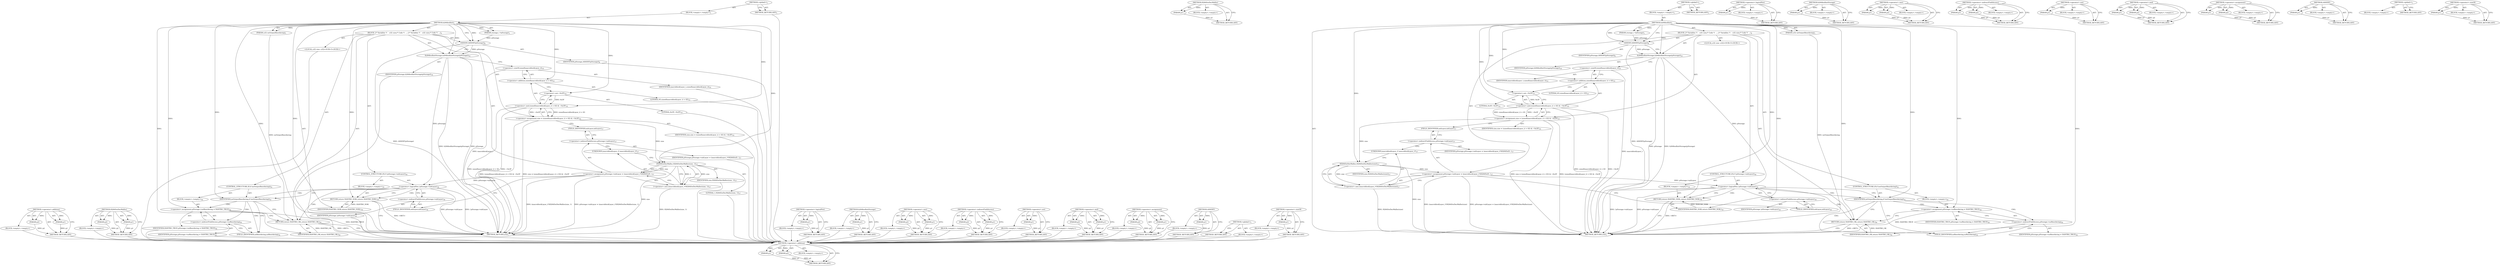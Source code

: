 digraph "&lt;operator&gt;.sizeOf" {
vulnerable_93 [label=<(METHOD,&lt;operator&gt;.addition)>];
vulnerable_94 [label=<(PARAM,p1)>];
vulnerable_95 [label=<(PARAM,p2)>];
vulnerable_96 [label=<(BLOCK,&lt;empty&gt;,&lt;empty&gt;)>];
vulnerable_97 [label=<(METHOD_RETURN,ANY)>];
vulnerable_116 [label=<(METHOD,H264SwDecMalloc)>];
vulnerable_117 [label=<(PARAM,p1)>];
vulnerable_118 [label=<(BLOCK,&lt;empty&gt;,&lt;empty&gt;)>];
vulnerable_119 [label=<(METHOD_RETURN,ANY)>];
vulnerable_6 [label=<(METHOD,&lt;global&gt;)<SUB>1</SUB>>];
vulnerable_7 [label=<(BLOCK,&lt;empty&gt;,&lt;empty&gt;)<SUB>1</SUB>>];
vulnerable_8 [label=<(METHOD,h264bsdInit)<SUB>1</SUB>>];
vulnerable_9 [label=<(PARAM,storage_t *pStorage)<SUB>1</SUB>>];
vulnerable_10 [label=<(PARAM,u32 noOutputReordering)<SUB>1</SUB>>];
vulnerable_11 [label=<(BLOCK,{

/* Variables */
    u32 size;
/* Code */

  ...,{

/* Variables */
    u32 size;
/* Code */

  ...)<SUB>2</SUB>>];
vulnerable_12 [label="<(LOCAL,u32 size: u32)<SUB>5</SUB>>"];
vulnerable_13 [label=<(ASSERT,ASSERT(pStorage))<SUB>8</SUB>>];
vulnerable_14 [label=<(IDENTIFIER,pStorage,ASSERT(pStorage))<SUB>8</SUB>>];
vulnerable_15 [label=<(h264bsdInitStorage,h264bsdInitStorage(pStorage))<SUB>10</SUB>>];
vulnerable_16 [label=<(IDENTIFIER,pStorage,h264bsdInitStorage(pStorage))<SUB>10</SUB>>];
vulnerable_17 [label=<(&lt;operator&gt;.assignment,size = (sizeof(macroblockLayer_t) + 63) &amp; ~0x3F)<SUB>15</SUB>>];
vulnerable_18 [label=<(IDENTIFIER,size,size = (sizeof(macroblockLayer_t) + 63) &amp; ~0x3F)<SUB>15</SUB>>];
vulnerable_19 [label=<(&lt;operator&gt;.and,(sizeof(macroblockLayer_t) + 63) &amp; ~0x3F)<SUB>15</SUB>>];
vulnerable_20 [label=<(&lt;operator&gt;.addition,sizeof(macroblockLayer_t) + 63)<SUB>15</SUB>>];
vulnerable_21 [label=<(&lt;operator&gt;.sizeOf,sizeof(macroblockLayer_t))<SUB>15</SUB>>];
vulnerable_22 [label=<(IDENTIFIER,macroblockLayer_t,sizeof(macroblockLayer_t))<SUB>15</SUB>>];
vulnerable_23 [label=<(LITERAL,63,sizeof(macroblockLayer_t) + 63)<SUB>15</SUB>>];
vulnerable_24 [label=<(&lt;operator&gt;.not,~0x3F)<SUB>15</SUB>>];
vulnerable_25 [label=<(LITERAL,0x3F,~0x3F)<SUB>15</SUB>>];
vulnerable_26 [label=<(&lt;operator&gt;.assignment,pStorage-&gt;mbLayer = (macroblockLayer_t*)H264SwD...)<SUB>17</SUB>>];
vulnerable_27 [label=<(&lt;operator&gt;.indirectFieldAccess,pStorage-&gt;mbLayer)<SUB>17</SUB>>];
vulnerable_28 [label=<(IDENTIFIER,pStorage,pStorage-&gt;mbLayer = (macroblockLayer_t*)H264SwD...)<SUB>17</SUB>>];
vulnerable_29 [label=<(FIELD_IDENTIFIER,mbLayer,mbLayer)<SUB>17</SUB>>];
vulnerable_30 [label=<(&lt;operator&gt;.cast,(macroblockLayer_t*)H264SwDecMalloc(size))<SUB>17</SUB>>];
vulnerable_31 [label=<(UNKNOWN,macroblockLayer_t*,macroblockLayer_t*)<SUB>17</SUB>>];
vulnerable_32 [label=<(H264SwDecMalloc,H264SwDecMalloc(size))<SUB>17</SUB>>];
vulnerable_33 [label=<(IDENTIFIER,size,H264SwDecMalloc(size))<SUB>17</SUB>>];
vulnerable_34 [label=<(CONTROL_STRUCTURE,IF,if (!pStorage-&gt;mbLayer))<SUB>18</SUB>>];
vulnerable_35 [label=<(&lt;operator&gt;.logicalNot,!pStorage-&gt;mbLayer)<SUB>18</SUB>>];
vulnerable_36 [label=<(&lt;operator&gt;.indirectFieldAccess,pStorage-&gt;mbLayer)<SUB>18</SUB>>];
vulnerable_37 [label=<(IDENTIFIER,pStorage,!pStorage-&gt;mbLayer)<SUB>18</SUB>>];
vulnerable_38 [label=<(FIELD_IDENTIFIER,mbLayer,mbLayer)<SUB>18</SUB>>];
vulnerable_39 [label=<(BLOCK,&lt;empty&gt;,&lt;empty&gt;)<SUB>19</SUB>>];
vulnerable_40 [label=<(RETURN,return HANTRO_NOK;,return HANTRO_NOK;)<SUB>19</SUB>>];
vulnerable_41 [label=<(IDENTIFIER,HANTRO_NOK,return HANTRO_NOK;)<SUB>19</SUB>>];
vulnerable_42 [label=<(CONTROL_STRUCTURE,IF,if (noOutputReordering))<SUB>21</SUB>>];
vulnerable_43 [label=<(IDENTIFIER,noOutputReordering,if (noOutputReordering))<SUB>21</SUB>>];
vulnerable_44 [label=<(BLOCK,&lt;empty&gt;,&lt;empty&gt;)<SUB>22</SUB>>];
vulnerable_45 [label=<(&lt;operator&gt;.assignment,pStorage-&gt;noReordering = HANTRO_TRUE)<SUB>22</SUB>>];
vulnerable_46 [label=<(&lt;operator&gt;.indirectFieldAccess,pStorage-&gt;noReordering)<SUB>22</SUB>>];
vulnerable_47 [label=<(IDENTIFIER,pStorage,pStorage-&gt;noReordering = HANTRO_TRUE)<SUB>22</SUB>>];
vulnerable_48 [label=<(FIELD_IDENTIFIER,noReordering,noReordering)<SUB>22</SUB>>];
vulnerable_49 [label=<(IDENTIFIER,HANTRO_TRUE,pStorage-&gt;noReordering = HANTRO_TRUE)<SUB>22</SUB>>];
vulnerable_50 [label=<(RETURN,return HANTRO_OK;,return HANTRO_OK;)<SUB>24</SUB>>];
vulnerable_51 [label=<(IDENTIFIER,HANTRO_OK,return HANTRO_OK;)<SUB>24</SUB>>];
vulnerable_52 [label=<(METHOD_RETURN,u32)<SUB>1</SUB>>];
vulnerable_54 [label=<(METHOD_RETURN,ANY)<SUB>1</SUB>>];
vulnerable_120 [label=<(METHOD,&lt;operator&gt;.logicalNot)>];
vulnerable_121 [label=<(PARAM,p1)>];
vulnerable_122 [label=<(BLOCK,&lt;empty&gt;,&lt;empty&gt;)>];
vulnerable_123 [label=<(METHOD_RETURN,ANY)>];
vulnerable_79 [label=<(METHOD,h264bsdInitStorage)>];
vulnerable_80 [label=<(PARAM,p1)>];
vulnerable_81 [label=<(BLOCK,&lt;empty&gt;,&lt;empty&gt;)>];
vulnerable_82 [label=<(METHOD_RETURN,ANY)>];
vulnerable_111 [label=<(METHOD,&lt;operator&gt;.cast)>];
vulnerable_112 [label=<(PARAM,p1)>];
vulnerable_113 [label=<(PARAM,p2)>];
vulnerable_114 [label=<(BLOCK,&lt;empty&gt;,&lt;empty&gt;)>];
vulnerable_115 [label=<(METHOD_RETURN,ANY)>];
vulnerable_106 [label=<(METHOD,&lt;operator&gt;.indirectFieldAccess)>];
vulnerable_107 [label=<(PARAM,p1)>];
vulnerable_108 [label=<(PARAM,p2)>];
vulnerable_109 [label=<(BLOCK,&lt;empty&gt;,&lt;empty&gt;)>];
vulnerable_110 [label=<(METHOD_RETURN,ANY)>];
vulnerable_102 [label=<(METHOD,&lt;operator&gt;.not)>];
vulnerable_103 [label=<(PARAM,p1)>];
vulnerable_104 [label=<(BLOCK,&lt;empty&gt;,&lt;empty&gt;)>];
vulnerable_105 [label=<(METHOD_RETURN,ANY)>];
vulnerable_88 [label=<(METHOD,&lt;operator&gt;.and)>];
vulnerable_89 [label=<(PARAM,p1)>];
vulnerable_90 [label=<(PARAM,p2)>];
vulnerable_91 [label=<(BLOCK,&lt;empty&gt;,&lt;empty&gt;)>];
vulnerable_92 [label=<(METHOD_RETURN,ANY)>];
vulnerable_83 [label=<(METHOD,&lt;operator&gt;.assignment)>];
vulnerable_84 [label=<(PARAM,p1)>];
vulnerable_85 [label=<(PARAM,p2)>];
vulnerable_86 [label=<(BLOCK,&lt;empty&gt;,&lt;empty&gt;)>];
vulnerable_87 [label=<(METHOD_RETURN,ANY)>];
vulnerable_75 [label=<(METHOD,ASSERT)>];
vulnerable_76 [label=<(PARAM,p1)>];
vulnerable_77 [label=<(BLOCK,&lt;empty&gt;,&lt;empty&gt;)>];
vulnerable_78 [label=<(METHOD_RETURN,ANY)>];
vulnerable_69 [label=<(METHOD,&lt;global&gt;)<SUB>1</SUB>>];
vulnerable_70 [label=<(BLOCK,&lt;empty&gt;,&lt;empty&gt;)>];
vulnerable_71 [label=<(METHOD_RETURN,ANY)>];
vulnerable_98 [label=<(METHOD,&lt;operator&gt;.sizeOf)>];
vulnerable_99 [label=<(PARAM,p1)>];
vulnerable_100 [label=<(BLOCK,&lt;empty&gt;,&lt;empty&gt;)>];
vulnerable_101 [label=<(METHOD_RETURN,ANY)>];
fixed_94 [label=<(METHOD,&lt;operator&gt;.addition)>];
fixed_95 [label=<(PARAM,p1)>];
fixed_96 [label=<(PARAM,p2)>];
fixed_97 [label=<(BLOCK,&lt;empty&gt;,&lt;empty&gt;)>];
fixed_98 [label=<(METHOD_RETURN,ANY)>];
fixed_117 [label=<(METHOD,H264SwDecMalloc)>];
fixed_118 [label=<(PARAM,p1)>];
fixed_119 [label=<(PARAM,p2)>];
fixed_120 [label=<(BLOCK,&lt;empty&gt;,&lt;empty&gt;)>];
fixed_121 [label=<(METHOD_RETURN,ANY)>];
fixed_6 [label=<(METHOD,&lt;global&gt;)<SUB>1</SUB>>];
fixed_7 [label=<(BLOCK,&lt;empty&gt;,&lt;empty&gt;)<SUB>1</SUB>>];
fixed_8 [label=<(METHOD,h264bsdInit)<SUB>1</SUB>>];
fixed_9 [label=<(PARAM,storage_t *pStorage)<SUB>1</SUB>>];
fixed_10 [label=<(PARAM,u32 noOutputReordering)<SUB>1</SUB>>];
fixed_11 [label=<(BLOCK,{

/* Variables */
    u32 size;
/* Code */

  ...,{

/* Variables */
    u32 size;
/* Code */

  ...)<SUB>2</SUB>>];
fixed_12 [label="<(LOCAL,u32 size: u32)<SUB>5</SUB>>"];
fixed_13 [label=<(ASSERT,ASSERT(pStorage))<SUB>8</SUB>>];
fixed_14 [label=<(IDENTIFIER,pStorage,ASSERT(pStorage))<SUB>8</SUB>>];
fixed_15 [label=<(h264bsdInitStorage,h264bsdInitStorage(pStorage))<SUB>10</SUB>>];
fixed_16 [label=<(IDENTIFIER,pStorage,h264bsdInitStorage(pStorage))<SUB>10</SUB>>];
fixed_17 [label=<(&lt;operator&gt;.assignment,size = (sizeof(macroblockLayer_t) + 63) &amp; ~0x3F)<SUB>15</SUB>>];
fixed_18 [label=<(IDENTIFIER,size,size = (sizeof(macroblockLayer_t) + 63) &amp; ~0x3F)<SUB>15</SUB>>];
fixed_19 [label=<(&lt;operator&gt;.and,(sizeof(macroblockLayer_t) + 63) &amp; ~0x3F)<SUB>15</SUB>>];
fixed_20 [label=<(&lt;operator&gt;.addition,sizeof(macroblockLayer_t) + 63)<SUB>15</SUB>>];
fixed_21 [label=<(&lt;operator&gt;.sizeOf,sizeof(macroblockLayer_t))<SUB>15</SUB>>];
fixed_22 [label=<(IDENTIFIER,macroblockLayer_t,sizeof(macroblockLayer_t))<SUB>15</SUB>>];
fixed_23 [label=<(LITERAL,63,sizeof(macroblockLayer_t) + 63)<SUB>15</SUB>>];
fixed_24 [label=<(&lt;operator&gt;.not,~0x3F)<SUB>15</SUB>>];
fixed_25 [label=<(LITERAL,0x3F,~0x3F)<SUB>15</SUB>>];
fixed_26 [label=<(&lt;operator&gt;.assignment,pStorage-&gt;mbLayer = (macroblockLayer_t*)H264SwD...)<SUB>17</SUB>>];
fixed_27 [label=<(&lt;operator&gt;.indirectFieldAccess,pStorage-&gt;mbLayer)<SUB>17</SUB>>];
fixed_28 [label=<(IDENTIFIER,pStorage,pStorage-&gt;mbLayer = (macroblockLayer_t*)H264SwD...)<SUB>17</SUB>>];
fixed_29 [label=<(FIELD_IDENTIFIER,mbLayer,mbLayer)<SUB>17</SUB>>];
fixed_30 [label=<(&lt;operator&gt;.cast,(macroblockLayer_t*)H264SwDecMalloc(size, 1))<SUB>17</SUB>>];
fixed_31 [label=<(UNKNOWN,macroblockLayer_t*,macroblockLayer_t*)<SUB>17</SUB>>];
fixed_32 [label=<(H264SwDecMalloc,H264SwDecMalloc(size, 1))<SUB>17</SUB>>];
fixed_33 [label=<(IDENTIFIER,size,H264SwDecMalloc(size, 1))<SUB>17</SUB>>];
fixed_34 [label=<(LITERAL,1,H264SwDecMalloc(size, 1))<SUB>17</SUB>>];
fixed_35 [label=<(CONTROL_STRUCTURE,IF,if (!pStorage-&gt;mbLayer))<SUB>18</SUB>>];
fixed_36 [label=<(&lt;operator&gt;.logicalNot,!pStorage-&gt;mbLayer)<SUB>18</SUB>>];
fixed_37 [label=<(&lt;operator&gt;.indirectFieldAccess,pStorage-&gt;mbLayer)<SUB>18</SUB>>];
fixed_38 [label=<(IDENTIFIER,pStorage,!pStorage-&gt;mbLayer)<SUB>18</SUB>>];
fixed_39 [label=<(FIELD_IDENTIFIER,mbLayer,mbLayer)<SUB>18</SUB>>];
fixed_40 [label=<(BLOCK,&lt;empty&gt;,&lt;empty&gt;)<SUB>19</SUB>>];
fixed_41 [label=<(RETURN,return HANTRO_NOK;,return HANTRO_NOK;)<SUB>19</SUB>>];
fixed_42 [label=<(IDENTIFIER,HANTRO_NOK,return HANTRO_NOK;)<SUB>19</SUB>>];
fixed_43 [label=<(CONTROL_STRUCTURE,IF,if (noOutputReordering))<SUB>21</SUB>>];
fixed_44 [label=<(IDENTIFIER,noOutputReordering,if (noOutputReordering))<SUB>21</SUB>>];
fixed_45 [label=<(BLOCK,&lt;empty&gt;,&lt;empty&gt;)<SUB>22</SUB>>];
fixed_46 [label=<(&lt;operator&gt;.assignment,pStorage-&gt;noReordering = HANTRO_TRUE)<SUB>22</SUB>>];
fixed_47 [label=<(&lt;operator&gt;.indirectFieldAccess,pStorage-&gt;noReordering)<SUB>22</SUB>>];
fixed_48 [label=<(IDENTIFIER,pStorage,pStorage-&gt;noReordering = HANTRO_TRUE)<SUB>22</SUB>>];
fixed_49 [label=<(FIELD_IDENTIFIER,noReordering,noReordering)<SUB>22</SUB>>];
fixed_50 [label=<(IDENTIFIER,HANTRO_TRUE,pStorage-&gt;noReordering = HANTRO_TRUE)<SUB>22</SUB>>];
fixed_51 [label=<(RETURN,return HANTRO_OK;,return HANTRO_OK;)<SUB>24</SUB>>];
fixed_52 [label=<(IDENTIFIER,HANTRO_OK,return HANTRO_OK;)<SUB>24</SUB>>];
fixed_53 [label=<(METHOD_RETURN,u32)<SUB>1</SUB>>];
fixed_55 [label=<(METHOD_RETURN,ANY)<SUB>1</SUB>>];
fixed_122 [label=<(METHOD,&lt;operator&gt;.logicalNot)>];
fixed_123 [label=<(PARAM,p1)>];
fixed_124 [label=<(BLOCK,&lt;empty&gt;,&lt;empty&gt;)>];
fixed_125 [label=<(METHOD_RETURN,ANY)>];
fixed_80 [label=<(METHOD,h264bsdInitStorage)>];
fixed_81 [label=<(PARAM,p1)>];
fixed_82 [label=<(BLOCK,&lt;empty&gt;,&lt;empty&gt;)>];
fixed_83 [label=<(METHOD_RETURN,ANY)>];
fixed_112 [label=<(METHOD,&lt;operator&gt;.cast)>];
fixed_113 [label=<(PARAM,p1)>];
fixed_114 [label=<(PARAM,p2)>];
fixed_115 [label=<(BLOCK,&lt;empty&gt;,&lt;empty&gt;)>];
fixed_116 [label=<(METHOD_RETURN,ANY)>];
fixed_107 [label=<(METHOD,&lt;operator&gt;.indirectFieldAccess)>];
fixed_108 [label=<(PARAM,p1)>];
fixed_109 [label=<(PARAM,p2)>];
fixed_110 [label=<(BLOCK,&lt;empty&gt;,&lt;empty&gt;)>];
fixed_111 [label=<(METHOD_RETURN,ANY)>];
fixed_103 [label=<(METHOD,&lt;operator&gt;.not)>];
fixed_104 [label=<(PARAM,p1)>];
fixed_105 [label=<(BLOCK,&lt;empty&gt;,&lt;empty&gt;)>];
fixed_106 [label=<(METHOD_RETURN,ANY)>];
fixed_89 [label=<(METHOD,&lt;operator&gt;.and)>];
fixed_90 [label=<(PARAM,p1)>];
fixed_91 [label=<(PARAM,p2)>];
fixed_92 [label=<(BLOCK,&lt;empty&gt;,&lt;empty&gt;)>];
fixed_93 [label=<(METHOD_RETURN,ANY)>];
fixed_84 [label=<(METHOD,&lt;operator&gt;.assignment)>];
fixed_85 [label=<(PARAM,p1)>];
fixed_86 [label=<(PARAM,p2)>];
fixed_87 [label=<(BLOCK,&lt;empty&gt;,&lt;empty&gt;)>];
fixed_88 [label=<(METHOD_RETURN,ANY)>];
fixed_76 [label=<(METHOD,ASSERT)>];
fixed_77 [label=<(PARAM,p1)>];
fixed_78 [label=<(BLOCK,&lt;empty&gt;,&lt;empty&gt;)>];
fixed_79 [label=<(METHOD_RETURN,ANY)>];
fixed_70 [label=<(METHOD,&lt;global&gt;)<SUB>1</SUB>>];
fixed_71 [label=<(BLOCK,&lt;empty&gt;,&lt;empty&gt;)>];
fixed_72 [label=<(METHOD_RETURN,ANY)>];
fixed_99 [label=<(METHOD,&lt;operator&gt;.sizeOf)>];
fixed_100 [label=<(PARAM,p1)>];
fixed_101 [label=<(BLOCK,&lt;empty&gt;,&lt;empty&gt;)>];
fixed_102 [label=<(METHOD_RETURN,ANY)>];
vulnerable_93 -> vulnerable_94  [key=0, label="AST: "];
vulnerable_93 -> vulnerable_94  [key=1, label="DDG: "];
vulnerable_93 -> vulnerable_96  [key=0, label="AST: "];
vulnerable_93 -> vulnerable_95  [key=0, label="AST: "];
vulnerable_93 -> vulnerable_95  [key=1, label="DDG: "];
vulnerable_93 -> vulnerable_97  [key=0, label="AST: "];
vulnerable_93 -> vulnerable_97  [key=1, label="CFG: "];
vulnerable_94 -> vulnerable_97  [key=0, label="DDG: p1"];
vulnerable_95 -> vulnerable_97  [key=0, label="DDG: p2"];
vulnerable_116 -> vulnerable_117  [key=0, label="AST: "];
vulnerable_116 -> vulnerable_117  [key=1, label="DDG: "];
vulnerable_116 -> vulnerable_118  [key=0, label="AST: "];
vulnerable_116 -> vulnerable_119  [key=0, label="AST: "];
vulnerable_116 -> vulnerable_119  [key=1, label="CFG: "];
vulnerable_117 -> vulnerable_119  [key=0, label="DDG: p1"];
vulnerable_6 -> vulnerable_7  [key=0, label="AST: "];
vulnerable_6 -> vulnerable_54  [key=0, label="AST: "];
vulnerable_6 -> vulnerable_54  [key=1, label="CFG: "];
vulnerable_7 -> vulnerable_8  [key=0, label="AST: "];
vulnerable_8 -> vulnerable_9  [key=0, label="AST: "];
vulnerable_8 -> vulnerable_9  [key=1, label="DDG: "];
vulnerable_8 -> vulnerable_10  [key=0, label="AST: "];
vulnerable_8 -> vulnerable_10  [key=1, label="DDG: "];
vulnerable_8 -> vulnerable_11  [key=0, label="AST: "];
vulnerable_8 -> vulnerable_52  [key=0, label="AST: "];
vulnerable_8 -> vulnerable_13  [key=0, label="CFG: "];
vulnerable_8 -> vulnerable_13  [key=1, label="DDG: "];
vulnerable_8 -> vulnerable_50  [key=0, label="DDG: "];
vulnerable_8 -> vulnerable_15  [key=0, label="DDG: "];
vulnerable_8 -> vulnerable_43  [key=0, label="DDG: "];
vulnerable_8 -> vulnerable_51  [key=0, label="DDG: "];
vulnerable_8 -> vulnerable_19  [key=0, label="DDG: "];
vulnerable_8 -> vulnerable_40  [key=0, label="DDG: "];
vulnerable_8 -> vulnerable_45  [key=0, label="DDG: "];
vulnerable_8 -> vulnerable_20  [key=0, label="DDG: "];
vulnerable_8 -> vulnerable_24  [key=0, label="DDG: "];
vulnerable_8 -> vulnerable_32  [key=0, label="DDG: "];
vulnerable_8 -> vulnerable_41  [key=0, label="DDG: "];
vulnerable_9 -> vulnerable_13  [key=0, label="DDG: pStorage"];
vulnerable_10 -> vulnerable_52  [key=0, label="DDG: noOutputReordering"];
vulnerable_11 -> vulnerable_12  [key=0, label="AST: "];
vulnerable_11 -> vulnerable_13  [key=0, label="AST: "];
vulnerable_11 -> vulnerable_15  [key=0, label="AST: "];
vulnerable_11 -> vulnerable_17  [key=0, label="AST: "];
vulnerable_11 -> vulnerable_26  [key=0, label="AST: "];
vulnerable_11 -> vulnerable_34  [key=0, label="AST: "];
vulnerable_11 -> vulnerable_42  [key=0, label="AST: "];
vulnerable_11 -> vulnerable_50  [key=0, label="AST: "];
vulnerable_13 -> vulnerable_14  [key=0, label="AST: "];
vulnerable_13 -> vulnerable_15  [key=0, label="CFG: "];
vulnerable_13 -> vulnerable_15  [key=1, label="DDG: pStorage"];
vulnerable_13 -> vulnerable_52  [key=0, label="DDG: ASSERT(pStorage)"];
vulnerable_15 -> vulnerable_16  [key=0, label="AST: "];
vulnerable_15 -> vulnerable_21  [key=0, label="CFG: "];
vulnerable_15 -> vulnerable_52  [key=0, label="DDG: pStorage"];
vulnerable_15 -> vulnerable_52  [key=1, label="DDG: h264bsdInitStorage(pStorage)"];
vulnerable_15 -> vulnerable_35  [key=0, label="DDG: pStorage"];
vulnerable_17 -> vulnerable_18  [key=0, label="AST: "];
vulnerable_17 -> vulnerable_19  [key=0, label="AST: "];
vulnerable_17 -> vulnerable_29  [key=0, label="CFG: "];
vulnerable_17 -> vulnerable_52  [key=0, label="DDG: (sizeof(macroblockLayer_t) + 63) &amp; ~0x3F"];
vulnerable_17 -> vulnerable_52  [key=1, label="DDG: size = (sizeof(macroblockLayer_t) + 63) &amp; ~0x3F"];
vulnerable_17 -> vulnerable_32  [key=0, label="DDG: size"];
vulnerable_19 -> vulnerable_20  [key=0, label="AST: "];
vulnerable_19 -> vulnerable_24  [key=0, label="AST: "];
vulnerable_19 -> vulnerable_17  [key=0, label="CFG: "];
vulnerable_19 -> vulnerable_17  [key=1, label="DDG: sizeof(macroblockLayer_t) + 63"];
vulnerable_19 -> vulnerable_17  [key=2, label="DDG: ~0x3F"];
vulnerable_19 -> vulnerable_52  [key=0, label="DDG: sizeof(macroblockLayer_t) + 63"];
vulnerable_19 -> vulnerable_52  [key=1, label="DDG: ~0x3F"];
vulnerable_20 -> vulnerable_21  [key=0, label="AST: "];
vulnerable_20 -> vulnerable_23  [key=0, label="AST: "];
vulnerable_20 -> vulnerable_24  [key=0, label="CFG: "];
vulnerable_21 -> vulnerable_22  [key=0, label="AST: "];
vulnerable_21 -> vulnerable_20  [key=0, label="CFG: "];
vulnerable_21 -> vulnerable_52  [key=0, label="DDG: macroblockLayer_t"];
vulnerable_24 -> vulnerable_25  [key=0, label="AST: "];
vulnerable_24 -> vulnerable_19  [key=0, label="CFG: "];
vulnerable_24 -> vulnerable_19  [key=1, label="DDG: 0x3F"];
vulnerable_26 -> vulnerable_27  [key=0, label="AST: "];
vulnerable_26 -> vulnerable_30  [key=0, label="AST: "];
vulnerable_26 -> vulnerable_38  [key=0, label="CFG: "];
vulnerable_26 -> vulnerable_52  [key=0, label="DDG: (macroblockLayer_t*)H264SwDecMalloc(size)"];
vulnerable_26 -> vulnerable_52  [key=1, label="DDG: pStorage-&gt;mbLayer = (macroblockLayer_t*)H264SwDecMalloc(size)"];
vulnerable_26 -> vulnerable_35  [key=0, label="DDG: pStorage-&gt;mbLayer"];
vulnerable_27 -> vulnerable_28  [key=0, label="AST: "];
vulnerable_27 -> vulnerable_29  [key=0, label="AST: "];
vulnerable_27 -> vulnerable_31  [key=0, label="CFG: "];
vulnerable_29 -> vulnerable_27  [key=0, label="CFG: "];
vulnerable_30 -> vulnerable_31  [key=0, label="AST: "];
vulnerable_30 -> vulnerable_32  [key=0, label="AST: "];
vulnerable_30 -> vulnerable_26  [key=0, label="CFG: "];
vulnerable_30 -> vulnerable_52  [key=0, label="DDG: H264SwDecMalloc(size)"];
vulnerable_31 -> vulnerable_32  [key=0, label="CFG: "];
vulnerable_32 -> vulnerable_33  [key=0, label="AST: "];
vulnerable_32 -> vulnerable_30  [key=0, label="CFG: "];
vulnerable_32 -> vulnerable_30  [key=1, label="DDG: size"];
vulnerable_32 -> vulnerable_52  [key=0, label="DDG: size"];
vulnerable_32 -> vulnerable_26  [key=0, label="DDG: size"];
vulnerable_34 -> vulnerable_35  [key=0, label="AST: "];
vulnerable_34 -> vulnerable_39  [key=0, label="AST: "];
vulnerable_35 -> vulnerable_36  [key=0, label="AST: "];
vulnerable_35 -> vulnerable_43  [key=0, label="CFG: "];
vulnerable_35 -> vulnerable_43  [key=1, label="CDG: "];
vulnerable_35 -> vulnerable_40  [key=0, label="CFG: "];
vulnerable_35 -> vulnerable_40  [key=1, label="CDG: "];
vulnerable_35 -> vulnerable_52  [key=0, label="DDG: pStorage-&gt;mbLayer"];
vulnerable_35 -> vulnerable_52  [key=1, label="DDG: !pStorage-&gt;mbLayer"];
vulnerable_35 -> vulnerable_50  [key=0, label="CDG: "];
vulnerable_36 -> vulnerable_37  [key=0, label="AST: "];
vulnerable_36 -> vulnerable_38  [key=0, label="AST: "];
vulnerable_36 -> vulnerable_35  [key=0, label="CFG: "];
vulnerable_38 -> vulnerable_36  [key=0, label="CFG: "];
vulnerable_39 -> vulnerable_40  [key=0, label="AST: "];
vulnerable_40 -> vulnerable_41  [key=0, label="AST: "];
vulnerable_40 -> vulnerable_52  [key=0, label="CFG: "];
vulnerable_40 -> vulnerable_52  [key=1, label="DDG: &lt;RET&gt;"];
vulnerable_41 -> vulnerable_40  [key=0, label="DDG: HANTRO_NOK"];
vulnerable_42 -> vulnerable_43  [key=0, label="AST: "];
vulnerable_42 -> vulnerable_44  [key=0, label="AST: "];
vulnerable_43 -> vulnerable_48  [key=0, label="CFG: "];
vulnerable_43 -> vulnerable_48  [key=1, label="CDG: "];
vulnerable_43 -> vulnerable_50  [key=0, label="CFG: "];
vulnerable_43 -> vulnerable_45  [key=0, label="CDG: "];
vulnerable_43 -> vulnerable_46  [key=0, label="CDG: "];
vulnerable_44 -> vulnerable_45  [key=0, label="AST: "];
vulnerable_45 -> vulnerable_46  [key=0, label="AST: "];
vulnerable_45 -> vulnerable_49  [key=0, label="AST: "];
vulnerable_45 -> vulnerable_50  [key=0, label="CFG: "];
vulnerable_45 -> vulnerable_52  [key=0, label="DDG: HANTRO_TRUE"];
vulnerable_46 -> vulnerable_47  [key=0, label="AST: "];
vulnerable_46 -> vulnerable_48  [key=0, label="AST: "];
vulnerable_46 -> vulnerable_45  [key=0, label="CFG: "];
vulnerable_48 -> vulnerable_46  [key=0, label="CFG: "];
vulnerable_50 -> vulnerable_51  [key=0, label="AST: "];
vulnerable_50 -> vulnerable_52  [key=0, label="CFG: "];
vulnerable_50 -> vulnerable_52  [key=1, label="DDG: &lt;RET&gt;"];
vulnerable_51 -> vulnerable_50  [key=0, label="DDG: HANTRO_OK"];
vulnerable_120 -> vulnerable_121  [key=0, label="AST: "];
vulnerable_120 -> vulnerable_121  [key=1, label="DDG: "];
vulnerable_120 -> vulnerable_122  [key=0, label="AST: "];
vulnerable_120 -> vulnerable_123  [key=0, label="AST: "];
vulnerable_120 -> vulnerable_123  [key=1, label="CFG: "];
vulnerable_121 -> vulnerable_123  [key=0, label="DDG: p1"];
vulnerable_79 -> vulnerable_80  [key=0, label="AST: "];
vulnerable_79 -> vulnerable_80  [key=1, label="DDG: "];
vulnerable_79 -> vulnerable_81  [key=0, label="AST: "];
vulnerable_79 -> vulnerable_82  [key=0, label="AST: "];
vulnerable_79 -> vulnerable_82  [key=1, label="CFG: "];
vulnerable_80 -> vulnerable_82  [key=0, label="DDG: p1"];
vulnerable_111 -> vulnerable_112  [key=0, label="AST: "];
vulnerable_111 -> vulnerable_112  [key=1, label="DDG: "];
vulnerable_111 -> vulnerable_114  [key=0, label="AST: "];
vulnerable_111 -> vulnerable_113  [key=0, label="AST: "];
vulnerable_111 -> vulnerable_113  [key=1, label="DDG: "];
vulnerable_111 -> vulnerable_115  [key=0, label="AST: "];
vulnerable_111 -> vulnerable_115  [key=1, label="CFG: "];
vulnerable_112 -> vulnerable_115  [key=0, label="DDG: p1"];
vulnerable_113 -> vulnerable_115  [key=0, label="DDG: p2"];
vulnerable_106 -> vulnerable_107  [key=0, label="AST: "];
vulnerable_106 -> vulnerable_107  [key=1, label="DDG: "];
vulnerable_106 -> vulnerable_109  [key=0, label="AST: "];
vulnerable_106 -> vulnerable_108  [key=0, label="AST: "];
vulnerable_106 -> vulnerable_108  [key=1, label="DDG: "];
vulnerable_106 -> vulnerable_110  [key=0, label="AST: "];
vulnerable_106 -> vulnerable_110  [key=1, label="CFG: "];
vulnerable_107 -> vulnerable_110  [key=0, label="DDG: p1"];
vulnerable_108 -> vulnerable_110  [key=0, label="DDG: p2"];
vulnerable_102 -> vulnerable_103  [key=0, label="AST: "];
vulnerable_102 -> vulnerable_103  [key=1, label="DDG: "];
vulnerable_102 -> vulnerable_104  [key=0, label="AST: "];
vulnerable_102 -> vulnerable_105  [key=0, label="AST: "];
vulnerable_102 -> vulnerable_105  [key=1, label="CFG: "];
vulnerable_103 -> vulnerable_105  [key=0, label="DDG: p1"];
vulnerable_88 -> vulnerable_89  [key=0, label="AST: "];
vulnerable_88 -> vulnerable_89  [key=1, label="DDG: "];
vulnerable_88 -> vulnerable_91  [key=0, label="AST: "];
vulnerable_88 -> vulnerable_90  [key=0, label="AST: "];
vulnerable_88 -> vulnerable_90  [key=1, label="DDG: "];
vulnerable_88 -> vulnerable_92  [key=0, label="AST: "];
vulnerable_88 -> vulnerable_92  [key=1, label="CFG: "];
vulnerable_89 -> vulnerable_92  [key=0, label="DDG: p1"];
vulnerable_90 -> vulnerable_92  [key=0, label="DDG: p2"];
vulnerable_83 -> vulnerable_84  [key=0, label="AST: "];
vulnerable_83 -> vulnerable_84  [key=1, label="DDG: "];
vulnerable_83 -> vulnerable_86  [key=0, label="AST: "];
vulnerable_83 -> vulnerable_85  [key=0, label="AST: "];
vulnerable_83 -> vulnerable_85  [key=1, label="DDG: "];
vulnerable_83 -> vulnerable_87  [key=0, label="AST: "];
vulnerable_83 -> vulnerable_87  [key=1, label="CFG: "];
vulnerable_84 -> vulnerable_87  [key=0, label="DDG: p1"];
vulnerable_85 -> vulnerable_87  [key=0, label="DDG: p2"];
vulnerable_75 -> vulnerable_76  [key=0, label="AST: "];
vulnerable_75 -> vulnerable_76  [key=1, label="DDG: "];
vulnerable_75 -> vulnerable_77  [key=0, label="AST: "];
vulnerable_75 -> vulnerable_78  [key=0, label="AST: "];
vulnerable_75 -> vulnerable_78  [key=1, label="CFG: "];
vulnerable_76 -> vulnerable_78  [key=0, label="DDG: p1"];
vulnerable_69 -> vulnerable_70  [key=0, label="AST: "];
vulnerable_69 -> vulnerable_71  [key=0, label="AST: "];
vulnerable_69 -> vulnerable_71  [key=1, label="CFG: "];
vulnerable_98 -> vulnerable_99  [key=0, label="AST: "];
vulnerable_98 -> vulnerable_99  [key=1, label="DDG: "];
vulnerable_98 -> vulnerable_100  [key=0, label="AST: "];
vulnerable_98 -> vulnerable_101  [key=0, label="AST: "];
vulnerable_98 -> vulnerable_101  [key=1, label="CFG: "];
vulnerable_99 -> vulnerable_101  [key=0, label="DDG: p1"];
fixed_94 -> fixed_95  [key=0, label="AST: "];
fixed_94 -> fixed_95  [key=1, label="DDG: "];
fixed_94 -> fixed_97  [key=0, label="AST: "];
fixed_94 -> fixed_96  [key=0, label="AST: "];
fixed_94 -> fixed_96  [key=1, label="DDG: "];
fixed_94 -> fixed_98  [key=0, label="AST: "];
fixed_94 -> fixed_98  [key=1, label="CFG: "];
fixed_95 -> fixed_98  [key=0, label="DDG: p1"];
fixed_96 -> fixed_98  [key=0, label="DDG: p2"];
fixed_97 -> vulnerable_93  [key=0];
fixed_98 -> vulnerable_93  [key=0];
fixed_117 -> fixed_118  [key=0, label="AST: "];
fixed_117 -> fixed_118  [key=1, label="DDG: "];
fixed_117 -> fixed_120  [key=0, label="AST: "];
fixed_117 -> fixed_119  [key=0, label="AST: "];
fixed_117 -> fixed_119  [key=1, label="DDG: "];
fixed_117 -> fixed_121  [key=0, label="AST: "];
fixed_117 -> fixed_121  [key=1, label="CFG: "];
fixed_118 -> fixed_121  [key=0, label="DDG: p1"];
fixed_119 -> fixed_121  [key=0, label="DDG: p2"];
fixed_120 -> vulnerable_93  [key=0];
fixed_121 -> vulnerable_93  [key=0];
fixed_6 -> fixed_7  [key=0, label="AST: "];
fixed_6 -> fixed_55  [key=0, label="AST: "];
fixed_6 -> fixed_55  [key=1, label="CFG: "];
fixed_7 -> fixed_8  [key=0, label="AST: "];
fixed_8 -> fixed_9  [key=0, label="AST: "];
fixed_8 -> fixed_9  [key=1, label="DDG: "];
fixed_8 -> fixed_10  [key=0, label="AST: "];
fixed_8 -> fixed_10  [key=1, label="DDG: "];
fixed_8 -> fixed_11  [key=0, label="AST: "];
fixed_8 -> fixed_53  [key=0, label="AST: "];
fixed_8 -> fixed_13  [key=0, label="CFG: "];
fixed_8 -> fixed_13  [key=1, label="DDG: "];
fixed_8 -> fixed_51  [key=0, label="DDG: "];
fixed_8 -> fixed_15  [key=0, label="DDG: "];
fixed_8 -> fixed_44  [key=0, label="DDG: "];
fixed_8 -> fixed_52  [key=0, label="DDG: "];
fixed_8 -> fixed_19  [key=0, label="DDG: "];
fixed_8 -> fixed_41  [key=0, label="DDG: "];
fixed_8 -> fixed_46  [key=0, label="DDG: "];
fixed_8 -> fixed_20  [key=0, label="DDG: "];
fixed_8 -> fixed_24  [key=0, label="DDG: "];
fixed_8 -> fixed_32  [key=0, label="DDG: "];
fixed_8 -> fixed_42  [key=0, label="DDG: "];
fixed_9 -> fixed_13  [key=0, label="DDG: pStorage"];
fixed_10 -> fixed_53  [key=0, label="DDG: noOutputReordering"];
fixed_11 -> fixed_12  [key=0, label="AST: "];
fixed_11 -> fixed_13  [key=0, label="AST: "];
fixed_11 -> fixed_15  [key=0, label="AST: "];
fixed_11 -> fixed_17  [key=0, label="AST: "];
fixed_11 -> fixed_26  [key=0, label="AST: "];
fixed_11 -> fixed_35  [key=0, label="AST: "];
fixed_11 -> fixed_43  [key=0, label="AST: "];
fixed_11 -> fixed_51  [key=0, label="AST: "];
fixed_12 -> vulnerable_93  [key=0];
fixed_13 -> fixed_14  [key=0, label="AST: "];
fixed_13 -> fixed_15  [key=0, label="CFG: "];
fixed_13 -> fixed_15  [key=1, label="DDG: pStorage"];
fixed_13 -> fixed_53  [key=0, label="DDG: ASSERT(pStorage)"];
fixed_14 -> vulnerable_93  [key=0];
fixed_15 -> fixed_16  [key=0, label="AST: "];
fixed_15 -> fixed_21  [key=0, label="CFG: "];
fixed_15 -> fixed_53  [key=0, label="DDG: pStorage"];
fixed_15 -> fixed_53  [key=1, label="DDG: h264bsdInitStorage(pStorage)"];
fixed_15 -> fixed_36  [key=0, label="DDG: pStorage"];
fixed_16 -> vulnerable_93  [key=0];
fixed_17 -> fixed_18  [key=0, label="AST: "];
fixed_17 -> fixed_19  [key=0, label="AST: "];
fixed_17 -> fixed_29  [key=0, label="CFG: "];
fixed_17 -> fixed_53  [key=0, label="DDG: (sizeof(macroblockLayer_t) + 63) &amp; ~0x3F"];
fixed_17 -> fixed_53  [key=1, label="DDG: size = (sizeof(macroblockLayer_t) + 63) &amp; ~0x3F"];
fixed_17 -> fixed_32  [key=0, label="DDG: size"];
fixed_18 -> vulnerable_93  [key=0];
fixed_19 -> fixed_20  [key=0, label="AST: "];
fixed_19 -> fixed_24  [key=0, label="AST: "];
fixed_19 -> fixed_17  [key=0, label="CFG: "];
fixed_19 -> fixed_17  [key=1, label="DDG: sizeof(macroblockLayer_t) + 63"];
fixed_19 -> fixed_17  [key=2, label="DDG: ~0x3F"];
fixed_19 -> fixed_53  [key=0, label="DDG: sizeof(macroblockLayer_t) + 63"];
fixed_19 -> fixed_53  [key=1, label="DDG: ~0x3F"];
fixed_20 -> fixed_21  [key=0, label="AST: "];
fixed_20 -> fixed_23  [key=0, label="AST: "];
fixed_20 -> fixed_24  [key=0, label="CFG: "];
fixed_21 -> fixed_22  [key=0, label="AST: "];
fixed_21 -> fixed_20  [key=0, label="CFG: "];
fixed_21 -> fixed_53  [key=0, label="DDG: macroblockLayer_t"];
fixed_22 -> vulnerable_93  [key=0];
fixed_23 -> vulnerable_93  [key=0];
fixed_24 -> fixed_25  [key=0, label="AST: "];
fixed_24 -> fixed_19  [key=0, label="CFG: "];
fixed_24 -> fixed_19  [key=1, label="DDG: 0x3F"];
fixed_25 -> vulnerable_93  [key=0];
fixed_26 -> fixed_27  [key=0, label="AST: "];
fixed_26 -> fixed_30  [key=0, label="AST: "];
fixed_26 -> fixed_39  [key=0, label="CFG: "];
fixed_26 -> fixed_53  [key=0, label="DDG: (macroblockLayer_t*)H264SwDecMalloc(size, 1)"];
fixed_26 -> fixed_53  [key=1, label="DDG: pStorage-&gt;mbLayer = (macroblockLayer_t*)H264SwDecMalloc(size, 1)"];
fixed_26 -> fixed_36  [key=0, label="DDG: pStorage-&gt;mbLayer"];
fixed_27 -> fixed_28  [key=0, label="AST: "];
fixed_27 -> fixed_29  [key=0, label="AST: "];
fixed_27 -> fixed_31  [key=0, label="CFG: "];
fixed_28 -> vulnerable_93  [key=0];
fixed_29 -> fixed_27  [key=0, label="CFG: "];
fixed_30 -> fixed_31  [key=0, label="AST: "];
fixed_30 -> fixed_32  [key=0, label="AST: "];
fixed_30 -> fixed_26  [key=0, label="CFG: "];
fixed_30 -> fixed_53  [key=0, label="DDG: H264SwDecMalloc(size, 1)"];
fixed_31 -> fixed_32  [key=0, label="CFG: "];
fixed_32 -> fixed_33  [key=0, label="AST: "];
fixed_32 -> fixed_34  [key=0, label="AST: "];
fixed_32 -> fixed_30  [key=0, label="CFG: "];
fixed_32 -> fixed_30  [key=1, label="DDG: size"];
fixed_32 -> fixed_30  [key=2, label="DDG: 1"];
fixed_32 -> fixed_53  [key=0, label="DDG: size"];
fixed_32 -> fixed_26  [key=0, label="DDG: size"];
fixed_32 -> fixed_26  [key=1, label="DDG: 1"];
fixed_33 -> vulnerable_93  [key=0];
fixed_34 -> vulnerable_93  [key=0];
fixed_35 -> fixed_36  [key=0, label="AST: "];
fixed_35 -> fixed_40  [key=0, label="AST: "];
fixed_36 -> fixed_37  [key=0, label="AST: "];
fixed_36 -> fixed_44  [key=0, label="CFG: "];
fixed_36 -> fixed_44  [key=1, label="CDG: "];
fixed_36 -> fixed_41  [key=0, label="CFG: "];
fixed_36 -> fixed_41  [key=1, label="CDG: "];
fixed_36 -> fixed_53  [key=0, label="DDG: pStorage-&gt;mbLayer"];
fixed_36 -> fixed_53  [key=1, label="DDG: !pStorage-&gt;mbLayer"];
fixed_36 -> fixed_51  [key=0, label="CDG: "];
fixed_37 -> fixed_38  [key=0, label="AST: "];
fixed_37 -> fixed_39  [key=0, label="AST: "];
fixed_37 -> fixed_36  [key=0, label="CFG: "];
fixed_38 -> vulnerable_93  [key=0];
fixed_39 -> fixed_37  [key=0, label="CFG: "];
fixed_40 -> fixed_41  [key=0, label="AST: "];
fixed_41 -> fixed_42  [key=0, label="AST: "];
fixed_41 -> fixed_53  [key=0, label="CFG: "];
fixed_41 -> fixed_53  [key=1, label="DDG: &lt;RET&gt;"];
fixed_42 -> fixed_41  [key=0, label="DDG: HANTRO_NOK"];
fixed_43 -> fixed_44  [key=0, label="AST: "];
fixed_43 -> fixed_45  [key=0, label="AST: "];
fixed_44 -> fixed_49  [key=0, label="CFG: "];
fixed_44 -> fixed_49  [key=1, label="CDG: "];
fixed_44 -> fixed_51  [key=0, label="CFG: "];
fixed_44 -> fixed_47  [key=0, label="CDG: "];
fixed_44 -> fixed_46  [key=0, label="CDG: "];
fixed_45 -> fixed_46  [key=0, label="AST: "];
fixed_46 -> fixed_47  [key=0, label="AST: "];
fixed_46 -> fixed_50  [key=0, label="AST: "];
fixed_46 -> fixed_51  [key=0, label="CFG: "];
fixed_46 -> fixed_53  [key=0, label="DDG: HANTRO_TRUE"];
fixed_47 -> fixed_48  [key=0, label="AST: "];
fixed_47 -> fixed_49  [key=0, label="AST: "];
fixed_47 -> fixed_46  [key=0, label="CFG: "];
fixed_48 -> vulnerable_93  [key=0];
fixed_49 -> fixed_47  [key=0, label="CFG: "];
fixed_50 -> vulnerable_93  [key=0];
fixed_51 -> fixed_52  [key=0, label="AST: "];
fixed_51 -> fixed_53  [key=0, label="CFG: "];
fixed_51 -> fixed_53  [key=1, label="DDG: &lt;RET&gt;"];
fixed_52 -> fixed_51  [key=0, label="DDG: HANTRO_OK"];
fixed_53 -> vulnerable_93  [key=0];
fixed_55 -> vulnerable_93  [key=0];
fixed_122 -> fixed_123  [key=0, label="AST: "];
fixed_122 -> fixed_123  [key=1, label="DDG: "];
fixed_122 -> fixed_124  [key=0, label="AST: "];
fixed_122 -> fixed_125  [key=0, label="AST: "];
fixed_122 -> fixed_125  [key=1, label="CFG: "];
fixed_123 -> fixed_125  [key=0, label="DDG: p1"];
fixed_124 -> vulnerable_93  [key=0];
fixed_125 -> vulnerable_93  [key=0];
fixed_80 -> fixed_81  [key=0, label="AST: "];
fixed_80 -> fixed_81  [key=1, label="DDG: "];
fixed_80 -> fixed_82  [key=0, label="AST: "];
fixed_80 -> fixed_83  [key=0, label="AST: "];
fixed_80 -> fixed_83  [key=1, label="CFG: "];
fixed_81 -> fixed_83  [key=0, label="DDG: p1"];
fixed_82 -> vulnerable_93  [key=0];
fixed_83 -> vulnerable_93  [key=0];
fixed_112 -> fixed_113  [key=0, label="AST: "];
fixed_112 -> fixed_113  [key=1, label="DDG: "];
fixed_112 -> fixed_115  [key=0, label="AST: "];
fixed_112 -> fixed_114  [key=0, label="AST: "];
fixed_112 -> fixed_114  [key=1, label="DDG: "];
fixed_112 -> fixed_116  [key=0, label="AST: "];
fixed_112 -> fixed_116  [key=1, label="CFG: "];
fixed_113 -> fixed_116  [key=0, label="DDG: p1"];
fixed_114 -> fixed_116  [key=0, label="DDG: p2"];
fixed_115 -> vulnerable_93  [key=0];
fixed_116 -> vulnerable_93  [key=0];
fixed_107 -> fixed_108  [key=0, label="AST: "];
fixed_107 -> fixed_108  [key=1, label="DDG: "];
fixed_107 -> fixed_110  [key=0, label="AST: "];
fixed_107 -> fixed_109  [key=0, label="AST: "];
fixed_107 -> fixed_109  [key=1, label="DDG: "];
fixed_107 -> fixed_111  [key=0, label="AST: "];
fixed_107 -> fixed_111  [key=1, label="CFG: "];
fixed_108 -> fixed_111  [key=0, label="DDG: p1"];
fixed_109 -> fixed_111  [key=0, label="DDG: p2"];
fixed_110 -> vulnerable_93  [key=0];
fixed_111 -> vulnerable_93  [key=0];
fixed_103 -> fixed_104  [key=0, label="AST: "];
fixed_103 -> fixed_104  [key=1, label="DDG: "];
fixed_103 -> fixed_105  [key=0, label="AST: "];
fixed_103 -> fixed_106  [key=0, label="AST: "];
fixed_103 -> fixed_106  [key=1, label="CFG: "];
fixed_104 -> fixed_106  [key=0, label="DDG: p1"];
fixed_105 -> vulnerable_93  [key=0];
fixed_106 -> vulnerable_93  [key=0];
fixed_89 -> fixed_90  [key=0, label="AST: "];
fixed_89 -> fixed_90  [key=1, label="DDG: "];
fixed_89 -> fixed_92  [key=0, label="AST: "];
fixed_89 -> fixed_91  [key=0, label="AST: "];
fixed_89 -> fixed_91  [key=1, label="DDG: "];
fixed_89 -> fixed_93  [key=0, label="AST: "];
fixed_89 -> fixed_93  [key=1, label="CFG: "];
fixed_90 -> fixed_93  [key=0, label="DDG: p1"];
fixed_91 -> fixed_93  [key=0, label="DDG: p2"];
fixed_92 -> vulnerable_93  [key=0];
fixed_93 -> vulnerable_93  [key=0];
fixed_84 -> fixed_85  [key=0, label="AST: "];
fixed_84 -> fixed_85  [key=1, label="DDG: "];
fixed_84 -> fixed_87  [key=0, label="AST: "];
fixed_84 -> fixed_86  [key=0, label="AST: "];
fixed_84 -> fixed_86  [key=1, label="DDG: "];
fixed_84 -> fixed_88  [key=0, label="AST: "];
fixed_84 -> fixed_88  [key=1, label="CFG: "];
fixed_85 -> fixed_88  [key=0, label="DDG: p1"];
fixed_86 -> fixed_88  [key=0, label="DDG: p2"];
fixed_87 -> vulnerable_93  [key=0];
fixed_88 -> vulnerable_93  [key=0];
fixed_76 -> fixed_77  [key=0, label="AST: "];
fixed_76 -> fixed_77  [key=1, label="DDG: "];
fixed_76 -> fixed_78  [key=0, label="AST: "];
fixed_76 -> fixed_79  [key=0, label="AST: "];
fixed_76 -> fixed_79  [key=1, label="CFG: "];
fixed_77 -> fixed_79  [key=0, label="DDG: p1"];
fixed_78 -> vulnerable_93  [key=0];
fixed_79 -> vulnerable_93  [key=0];
fixed_70 -> fixed_71  [key=0, label="AST: "];
fixed_70 -> fixed_72  [key=0, label="AST: "];
fixed_70 -> fixed_72  [key=1, label="CFG: "];
fixed_71 -> vulnerable_93  [key=0];
fixed_72 -> vulnerable_93  [key=0];
fixed_99 -> fixed_100  [key=0, label="AST: "];
fixed_99 -> fixed_100  [key=1, label="DDG: "];
fixed_99 -> fixed_101  [key=0, label="AST: "];
fixed_99 -> fixed_102  [key=0, label="AST: "];
fixed_99 -> fixed_102  [key=1, label="CFG: "];
fixed_100 -> fixed_102  [key=0, label="DDG: p1"];
fixed_101 -> vulnerable_93  [key=0];
fixed_102 -> vulnerable_93  [key=0];
}
